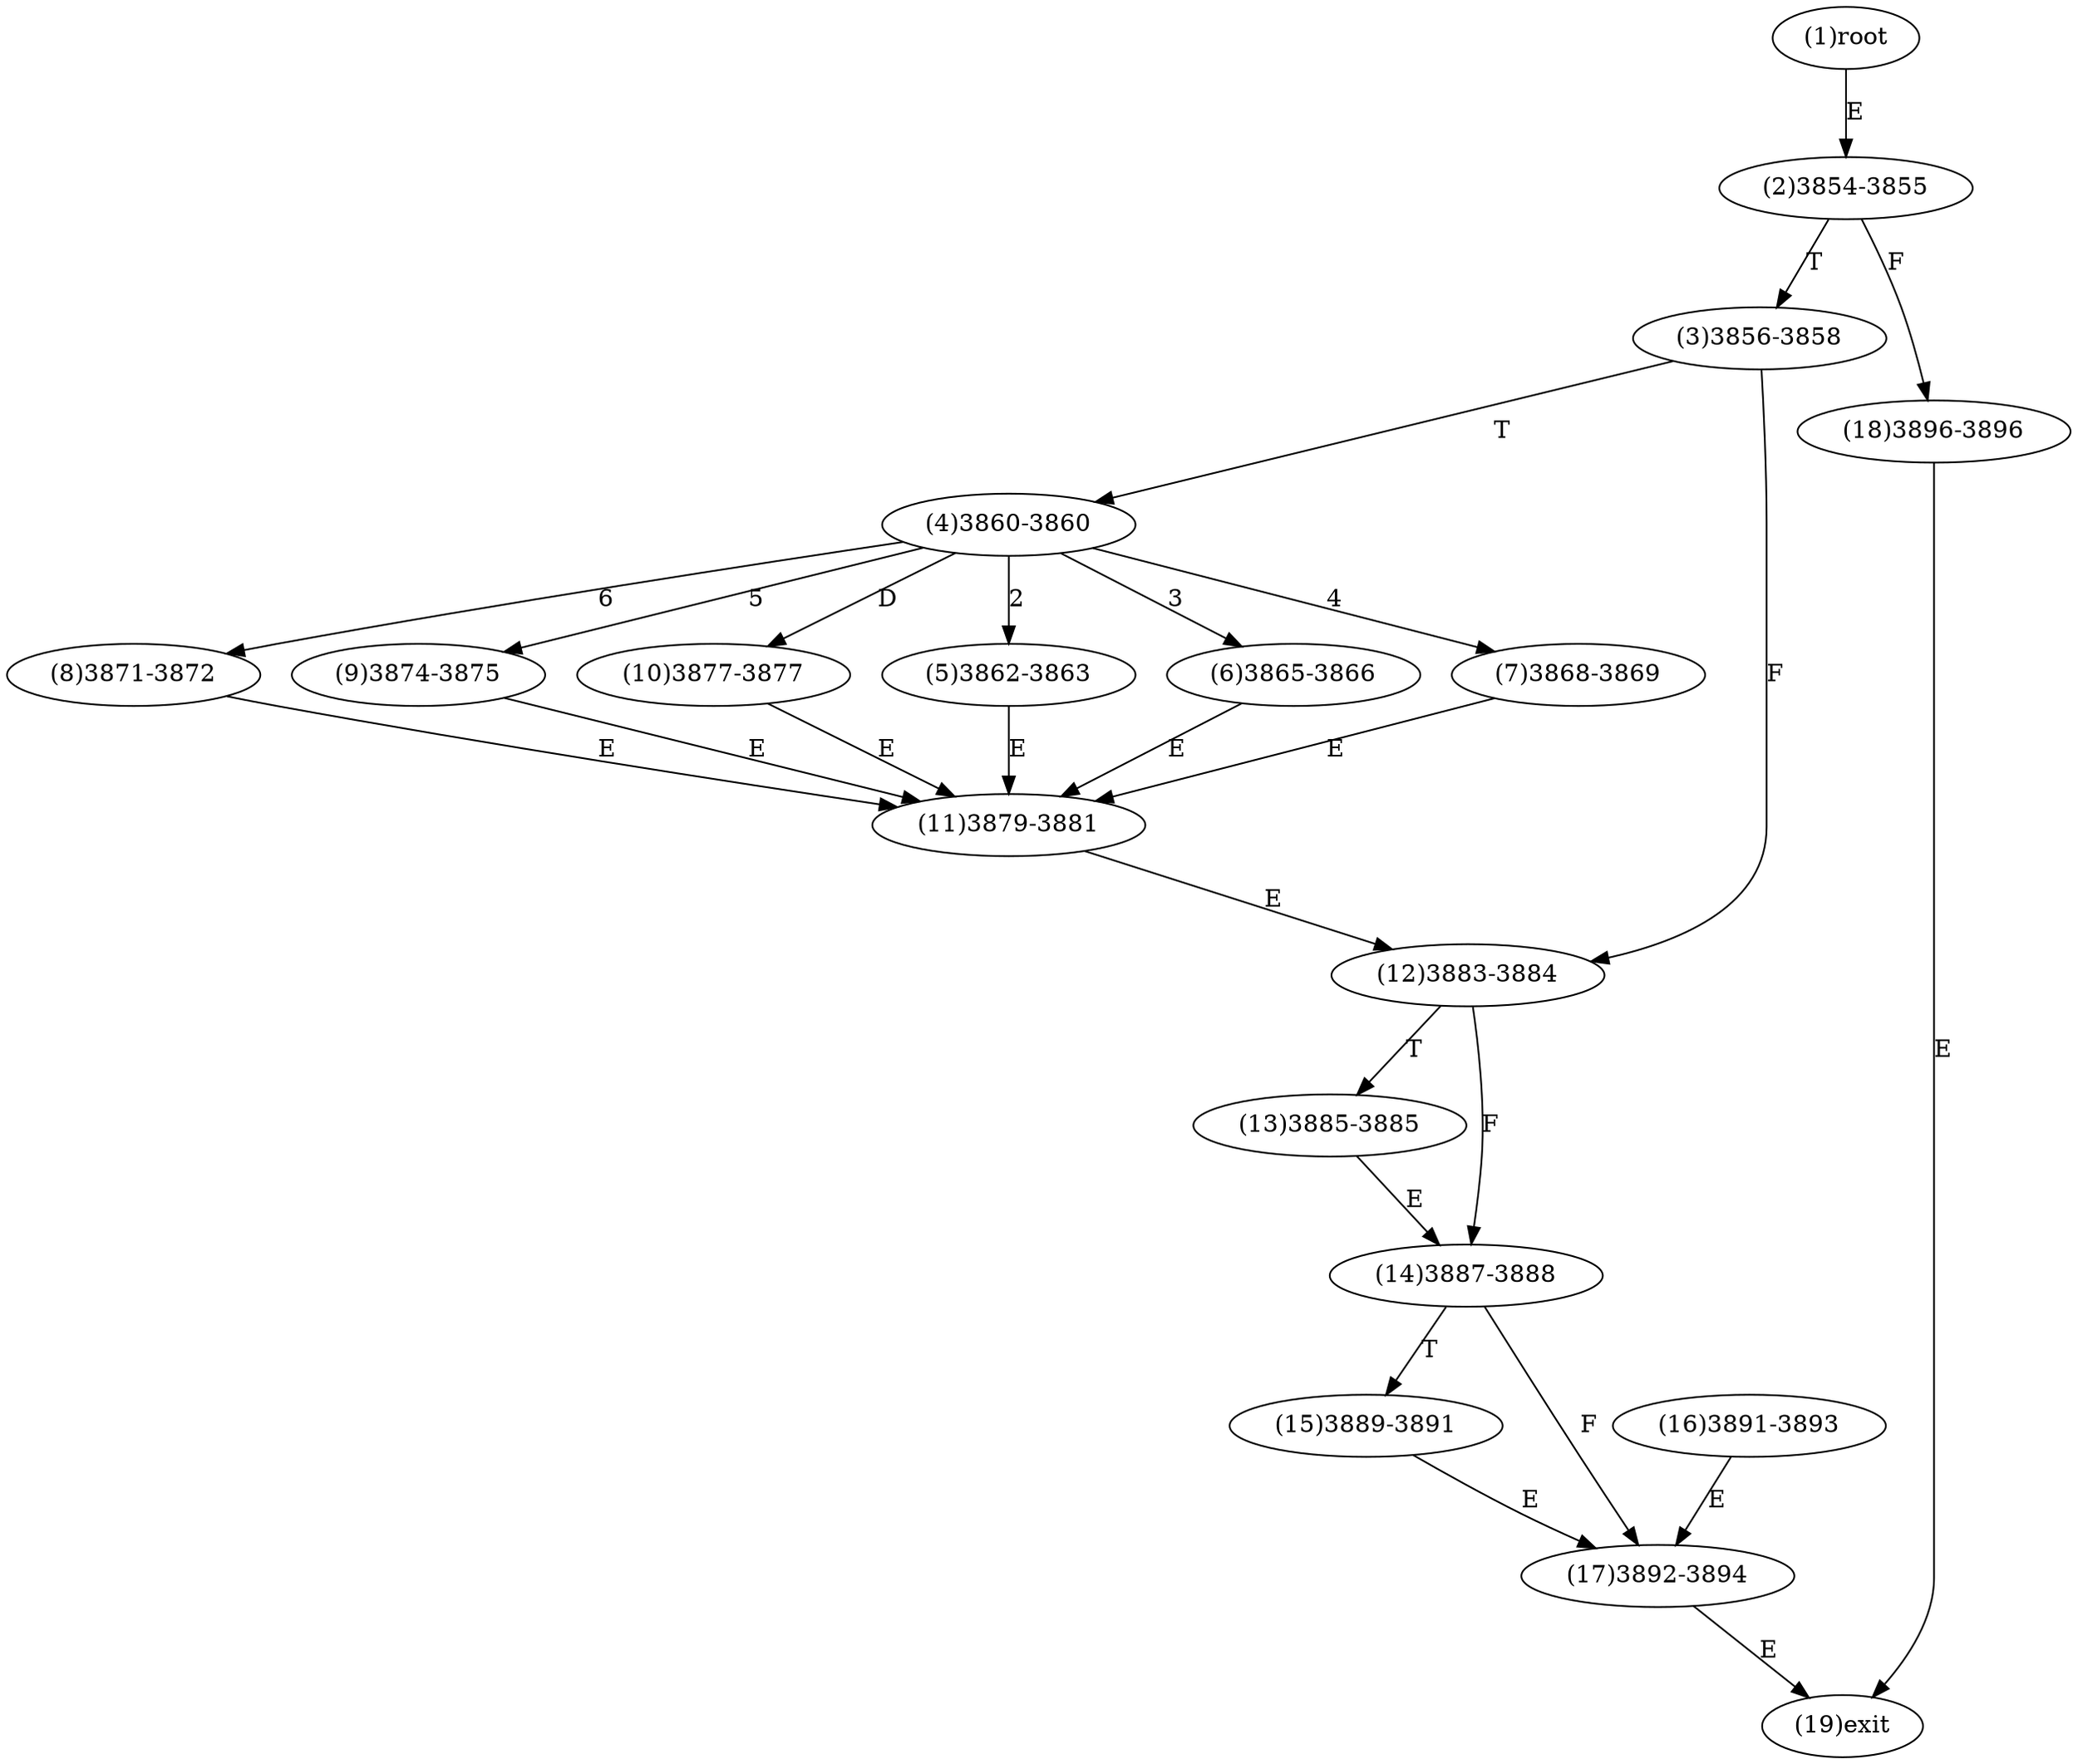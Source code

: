 digraph "" { 
1[ label="(1)root"];
2[ label="(2)3854-3855"];
3[ label="(3)3856-3858"];
4[ label="(4)3860-3860"];
5[ label="(5)3862-3863"];
6[ label="(6)3865-3866"];
7[ label="(7)3868-3869"];
8[ label="(8)3871-3872"];
9[ label="(9)3874-3875"];
10[ label="(10)3877-3877"];
11[ label="(11)3879-3881"];
12[ label="(12)3883-3884"];
13[ label="(13)3885-3885"];
14[ label="(14)3887-3888"];
15[ label="(15)3889-3891"];
17[ label="(17)3892-3894"];
16[ label="(16)3891-3893"];
19[ label="(19)exit"];
18[ label="(18)3896-3896"];
1->2[ label="E"];
2->18[ label="F"];
2->3[ label="T"];
3->12[ label="F"];
3->4[ label="T"];
4->5[ label="2"];
4->6[ label="3"];
4->7[ label="4"];
4->9[ label="5"];
4->8[ label="6"];
4->10[ label="D"];
5->11[ label="E"];
6->11[ label="E"];
7->11[ label="E"];
8->11[ label="E"];
9->11[ label="E"];
10->11[ label="E"];
11->12[ label="E"];
12->14[ label="F"];
12->13[ label="T"];
13->14[ label="E"];
14->17[ label="F"];
14->15[ label="T"];
15->17[ label="E"];
16->17[ label="E"];
17->19[ label="E"];
18->19[ label="E"];
}